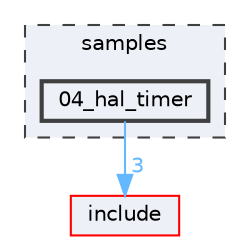 digraph "samples/04_hal_timer"
{
 // LATEX_PDF_SIZE
  bgcolor="transparent";
  edge [fontname=Helvetica,fontsize=10,labelfontname=Helvetica,labelfontsize=10];
  node [fontname=Helvetica,fontsize=10,shape=box,height=0.2,width=0.4];
  compound=true
  subgraph clusterdir_6f9635d4fbfa321d4c00f29df5cd540c {
    graph [ bgcolor="#edf0f7", pencolor="grey25", label="samples", fontname=Helvetica,fontsize=10 style="filled,dashed", URL="dir_6f9635d4fbfa321d4c00f29df5cd540c.html",tooltip=""]
  dir_4c83c172628b412275559c3f3cbb6ca5 [label="04_hal_timer", fillcolor="#edf0f7", color="grey25", style="filled,bold", URL="dir_4c83c172628b412275559c3f3cbb6ca5.html",tooltip=""];
  }
  dir_d44c64559bbebec7f509842c48db8b23 [label="include", fillcolor="#edf0f7", color="red", style="filled", URL="dir_d44c64559bbebec7f509842c48db8b23.html",tooltip=""];
  dir_4c83c172628b412275559c3f3cbb6ca5->dir_d44c64559bbebec7f509842c48db8b23 [headlabel="3", labeldistance=1.5 headhref="dir_000005_000015.html" href="dir_000005_000015.html" color="steelblue1" fontcolor="steelblue1"];
}
